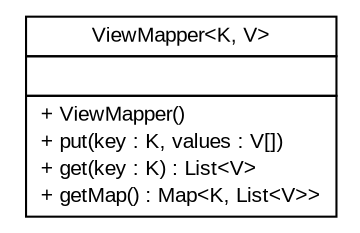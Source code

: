 #!/usr/local/bin/dot
#
# Class diagram 
# Generated by UMLGraph version R5_6 (http://www.umlgraph.org/)
#

digraph G {
	edge [fontname="arial",fontsize=10,labelfontname="arial",labelfontsize=10];
	node [fontname="arial",fontsize=10,shape=plaintext];
	nodesep=0.25;
	ranksep=0.5;
	// br.gov.to.sefaz.presentation.mapper.ViewMapper<K, V>
	c239 [label=<<table title="br.gov.to.sefaz.presentation.mapper.ViewMapper" border="0" cellborder="1" cellspacing="0" cellpadding="2" port="p" href="./ViewMapper.html">
		<tr><td><table border="0" cellspacing="0" cellpadding="1">
<tr><td align="center" balign="center"> ViewMapper&lt;K, V&gt; </td></tr>
		</table></td></tr>
		<tr><td><table border="0" cellspacing="0" cellpadding="1">
<tr><td align="left" balign="left">  </td></tr>
		</table></td></tr>
		<tr><td><table border="0" cellspacing="0" cellpadding="1">
<tr><td align="left" balign="left"> + ViewMapper() </td></tr>
<tr><td align="left" balign="left"> + put(key : K, values : V[]) </td></tr>
<tr><td align="left" balign="left"> + get(key : K) : List&lt;V&gt; </td></tr>
<tr><td align="left" balign="left"> + getMap() : Map&lt;K, List&lt;V&gt;&gt; </td></tr>
		</table></td></tr>
		</table>>, URL="./ViewMapper.html", fontname="arial", fontcolor="black", fontsize=10.0];
}

